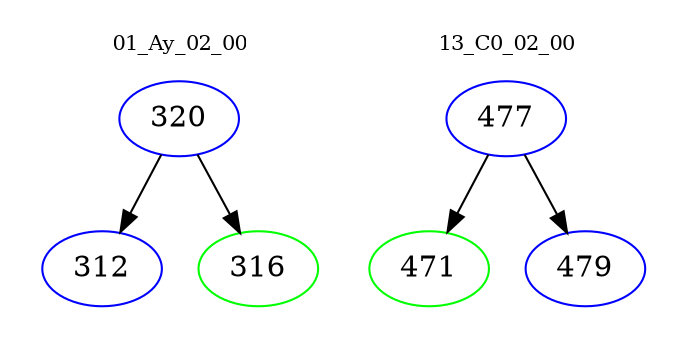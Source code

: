 digraph{
subgraph cluster_0 {
color = white
label = "01_Ay_02_00";
fontsize=10;
T0_320 [label="320", color="blue"]
T0_320 -> T0_312 [color="black"]
T0_312 [label="312", color="blue"]
T0_320 -> T0_316 [color="black"]
T0_316 [label="316", color="green"]
}
subgraph cluster_1 {
color = white
label = "13_C0_02_00";
fontsize=10;
T1_477 [label="477", color="blue"]
T1_477 -> T1_471 [color="black"]
T1_471 [label="471", color="green"]
T1_477 -> T1_479 [color="black"]
T1_479 [label="479", color="blue"]
}
}
